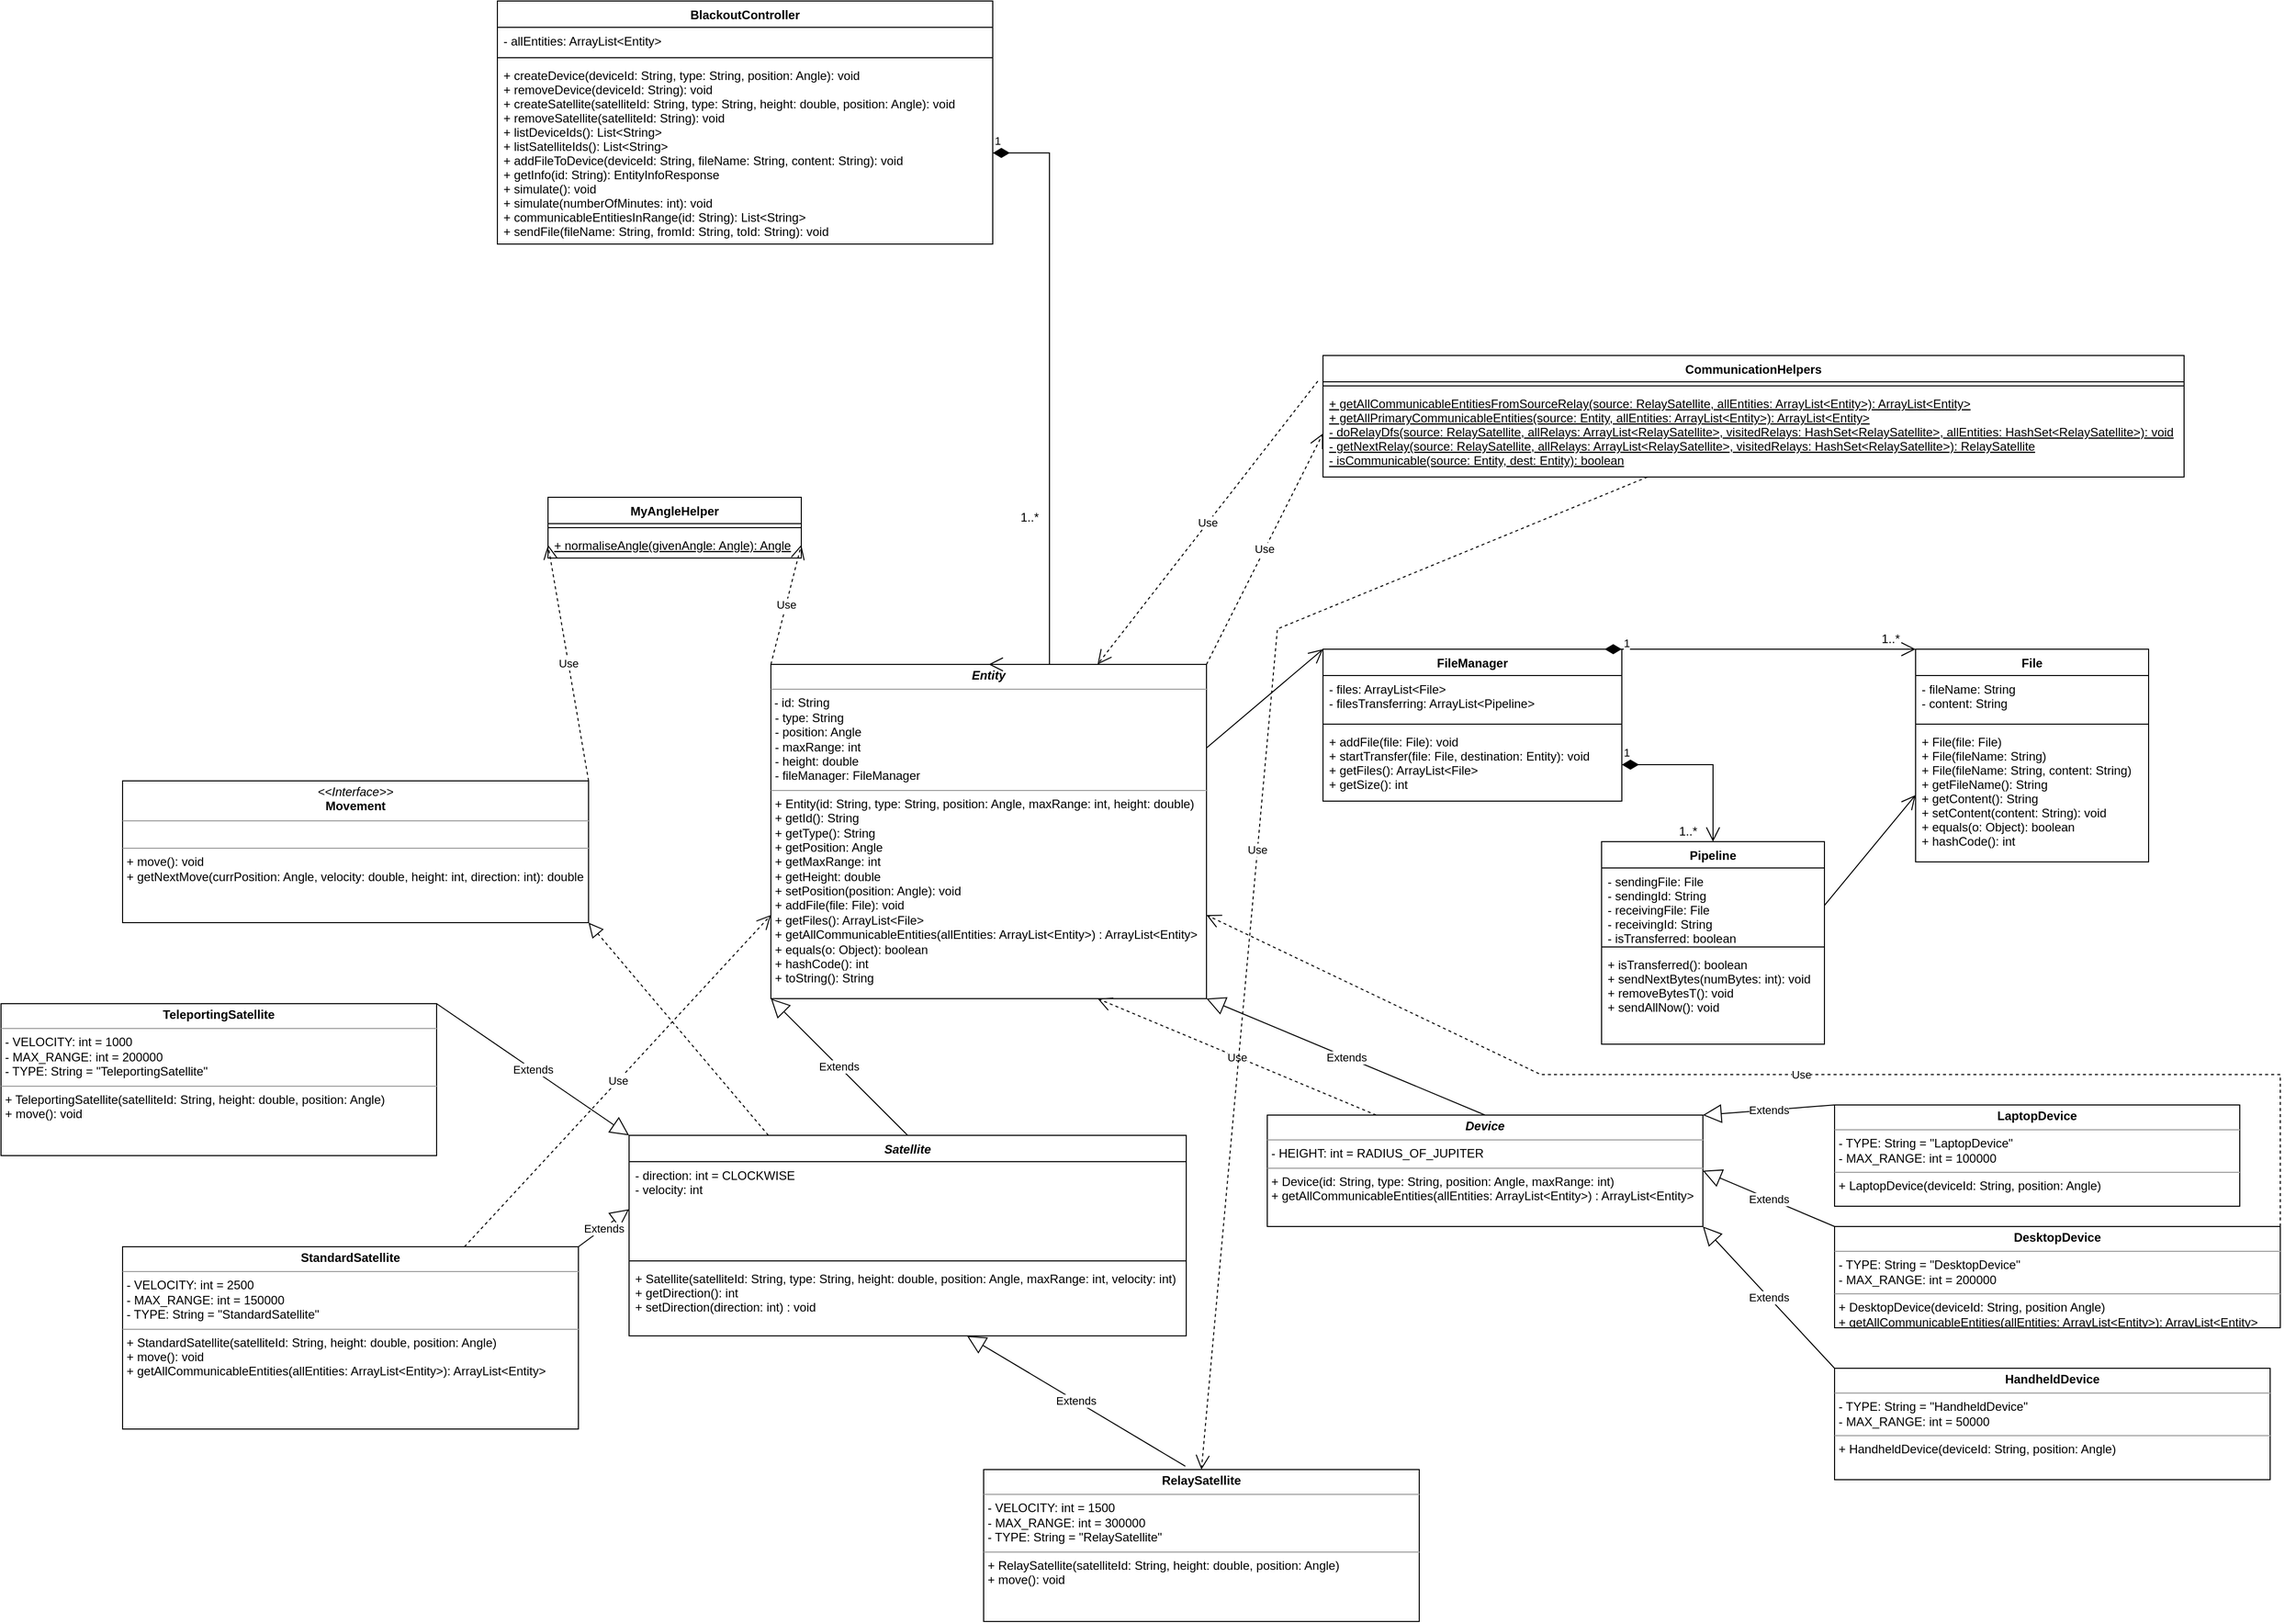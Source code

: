 <mxfile version="20.0.1" type="github">
  <diagram id="JS3hQXzzDqp8MdbZ3Wn3" name="Page-1">
    <mxGraphModel dx="2804" dy="2151" grid="1" gridSize="10" guides="1" tooltips="1" connect="1" arrows="1" fold="1" page="1" pageScale="1" pageWidth="827" pageHeight="1169" math="0" shadow="0">
      <root>
        <mxCell id="0" />
        <mxCell id="1" parent="0" />
        <mxCell id="oXQAJRGUwz_4EwkfqPwA-1" value="Satellite" style="swimlane;fontStyle=3;align=center;verticalAlign=top;childLayout=stackLayout;horizontal=1;startSize=26;horizontalStack=0;resizeParent=1;resizeParentMax=0;resizeLast=0;collapsible=1;marginBottom=0;" parent="1" vertex="1">
          <mxGeometry x="-120" y="370" width="550" height="198" as="geometry" />
        </mxCell>
        <mxCell id="oXQAJRGUwz_4EwkfqPwA-2" value="- direction: int = CLOCKWISE&#xa;- velocity: int&#xa;" style="text;strokeColor=none;fillColor=none;align=left;verticalAlign=top;spacingLeft=4;spacingRight=4;overflow=hidden;rotatable=0;points=[[0,0.5],[1,0.5]];portConstraint=eastwest;" parent="oXQAJRGUwz_4EwkfqPwA-1" vertex="1">
          <mxGeometry y="26" width="550" height="94" as="geometry" />
        </mxCell>
        <mxCell id="oXQAJRGUwz_4EwkfqPwA-3" value="" style="line;strokeWidth=1;fillColor=none;align=left;verticalAlign=middle;spacingTop=-1;spacingLeft=3;spacingRight=3;rotatable=0;labelPosition=right;points=[];portConstraint=eastwest;" parent="oXQAJRGUwz_4EwkfqPwA-1" vertex="1">
          <mxGeometry y="120" width="550" height="8" as="geometry" />
        </mxCell>
        <mxCell id="oXQAJRGUwz_4EwkfqPwA-4" value="+ Satellite(satelliteId: String, type: String, height: double, position: Angle, maxRange: int, velocity: int)&#xa;+ getDirection(): int&#xa;+ setDirection(direction: int) : void" style="text;strokeColor=none;fillColor=none;align=left;verticalAlign=top;spacingLeft=4;spacingRight=4;overflow=hidden;rotatable=0;points=[[0,0.5],[1,0.5]];portConstraint=eastwest;" parent="oXQAJRGUwz_4EwkfqPwA-1" vertex="1">
          <mxGeometry y="128" width="550" height="70" as="geometry" />
        </mxCell>
        <mxCell id="oXQAJRGUwz_4EwkfqPwA-5" value="&lt;p style=&quot;margin:0px;margin-top:4px;text-align:center;&quot;&gt;&lt;b&gt;&lt;i&gt;Device&lt;/i&gt;&lt;/b&gt;&lt;/p&gt;&lt;hr size=&quot;1&quot;&gt;&lt;p style=&quot;margin:0px;margin-left:4px;&quot;&gt;- HEIGHT: int = RADIUS_OF_JUPITER&lt;/p&gt;&lt;hr size=&quot;1&quot;&gt;&lt;p style=&quot;margin:0px;margin-left:4px;&quot;&gt;+ Device(id: String, type: String, position: Angle, maxRange: int)&lt;/p&gt;&lt;p style=&quot;margin:0px;margin-left:4px;&quot;&gt;+&amp;nbsp;getAllCommunicableEntities(allEntities: ArrayList&amp;lt;Entity&amp;gt;) : ArrayList&amp;lt;Entity&amp;gt;&lt;br&gt;&lt;/p&gt;&lt;p style=&quot;margin:0px;margin-left:4px;&quot;&gt;&lt;br&gt;&lt;/p&gt;" style="verticalAlign=top;align=left;overflow=fill;fontSize=12;fontFamily=Helvetica;html=1;" parent="1" vertex="1">
          <mxGeometry x="510" y="350" width="430" height="110" as="geometry" />
        </mxCell>
        <mxCell id="oXQAJRGUwz_4EwkfqPwA-6" value="&lt;p style=&quot;margin:0px;margin-top:4px;text-align:center;&quot;&gt;&lt;b&gt;TeleportingSatellite&lt;/b&gt;&lt;/p&gt;&lt;hr size=&quot;1&quot;&gt;&lt;p style=&quot;margin:0px;margin-left:4px;&quot;&gt;- VELOCITY: int = 1000&lt;/p&gt;&lt;p style=&quot;margin:0px;margin-left:4px;&quot;&gt;- MAX_RANGE: int = 200000&lt;/p&gt;&lt;p style=&quot;margin:0px;margin-left:4px;&quot;&gt;- TYPE: String = &quot;TeleportingSatellite&quot;&lt;/p&gt;&lt;hr size=&quot;1&quot;&gt;&lt;p style=&quot;margin:0px;margin-left:4px;&quot;&gt;+ TeleportingSatellite(satelliteId: String, height: double, position: Angle)&lt;/p&gt;&lt;p style=&quot;margin:0px;margin-left:4px;&quot;&gt;+ move(): void&lt;/p&gt;" style="verticalAlign=top;align=left;overflow=fill;fontSize=12;fontFamily=Helvetica;html=1;" parent="1" vertex="1">
          <mxGeometry x="-740" y="240" width="430" height="150" as="geometry" />
        </mxCell>
        <mxCell id="oXQAJRGUwz_4EwkfqPwA-7" value="&lt;p style=&quot;margin:0px;margin-top:4px;text-align:center;&quot;&gt;&lt;b&gt;StandardSatellite&lt;/b&gt;&lt;/p&gt;&lt;hr size=&quot;1&quot;&gt;&lt;p style=&quot;margin:0px;margin-left:4px;&quot;&gt;- VELOCITY: int = 2500&lt;/p&gt;&lt;p style=&quot;margin:0px;margin-left:4px;&quot;&gt;- MAX_RANGE: int = 150000&lt;/p&gt;&lt;p style=&quot;margin:0px;margin-left:4px;&quot;&gt;- TYPE: String = &quot;StandardSatellite&quot;&lt;/p&gt;&lt;hr size=&quot;1&quot;&gt;&lt;p style=&quot;margin:0px;margin-left:4px;&quot;&gt;+ StandardSatellite(satelliteId: String, height: double, position: Angle)&lt;/p&gt;&lt;p style=&quot;margin:0px;margin-left:4px;&quot;&gt;+ move(): void&lt;/p&gt;&lt;p style=&quot;margin:0px;margin-left:4px;&quot;&gt;+ getAllCommunicableEntities(allEntities: ArrayList&amp;lt;Entity&amp;gt;): ArrayList&amp;lt;Entity&amp;gt;&lt;br&gt;&lt;/p&gt;" style="verticalAlign=top;align=left;overflow=fill;fontSize=12;fontFamily=Helvetica;html=1;" parent="1" vertex="1">
          <mxGeometry x="-620" y="480" width="450" height="180" as="geometry" />
        </mxCell>
        <mxCell id="oXQAJRGUwz_4EwkfqPwA-8" value="&lt;p style=&quot;margin:0px;margin-top:4px;text-align:center;&quot;&gt;&lt;b&gt;RelaySatellite&lt;/b&gt;&lt;/p&gt;&lt;hr size=&quot;1&quot;&gt;&lt;p style=&quot;margin:0px;margin-left:4px;&quot;&gt;- VELOCITY: int = 1500&lt;/p&gt;&lt;p style=&quot;margin:0px;margin-left:4px;&quot;&gt;- MAX_RANGE: int = 300000&lt;/p&gt;&lt;p style=&quot;margin:0px;margin-left:4px;&quot;&gt;- TYPE: String = &quot;RelaySatellite&quot;&lt;/p&gt;&lt;hr size=&quot;1&quot;&gt;&lt;p style=&quot;margin:0px;margin-left:4px;&quot;&gt;+ RelaySatellite(satelliteId: String, height: double, position: Angle)&lt;/p&gt;&lt;p style=&quot;margin:0px;margin-left:4px;&quot;&gt;+ move(): void&lt;/p&gt;" style="verticalAlign=top;align=left;overflow=fill;fontSize=12;fontFamily=Helvetica;html=1;" parent="1" vertex="1">
          <mxGeometry x="230" y="700" width="430" height="150" as="geometry" />
        </mxCell>
        <mxCell id="oXQAJRGUwz_4EwkfqPwA-9" value="Extends" style="endArrow=block;endSize=16;endFill=0;html=1;rounded=0;exitX=1;exitY=0;exitDx=0;exitDy=0;entryX=0;entryY=0;entryDx=0;entryDy=0;" parent="1" source="oXQAJRGUwz_4EwkfqPwA-6" target="oXQAJRGUwz_4EwkfqPwA-1" edge="1">
          <mxGeometry width="160" relative="1" as="geometry">
            <mxPoint x="110" y="160" as="sourcePoint" />
            <mxPoint x="220" y="167.5" as="targetPoint" />
          </mxGeometry>
        </mxCell>
        <mxCell id="oXQAJRGUwz_4EwkfqPwA-10" value="Extends" style="endArrow=block;endSize=16;endFill=0;html=1;rounded=0;exitX=1;exitY=0;exitDx=0;exitDy=0;entryX=0;entryY=0.5;entryDx=0;entryDy=0;" parent="1" source="oXQAJRGUwz_4EwkfqPwA-7" target="oXQAJRGUwz_4EwkfqPwA-2" edge="1">
          <mxGeometry width="160" relative="1" as="geometry">
            <mxPoint x="-30" y="440" as="sourcePoint" />
            <mxPoint x="130" y="440" as="targetPoint" />
          </mxGeometry>
        </mxCell>
        <mxCell id="oXQAJRGUwz_4EwkfqPwA-11" value="Extends" style="endArrow=block;endSize=16;endFill=0;html=1;rounded=0;exitX=0.463;exitY=-0.022;exitDx=0;exitDy=0;exitPerimeter=0;" parent="1" source="oXQAJRGUwz_4EwkfqPwA-8" target="oXQAJRGUwz_4EwkfqPwA-4" edge="1">
          <mxGeometry width="160" relative="1" as="geometry">
            <mxPoint x="330" y="390" as="sourcePoint" />
            <mxPoint x="490" y="390" as="targetPoint" />
          </mxGeometry>
        </mxCell>
        <mxCell id="oXQAJRGUwz_4EwkfqPwA-12" value="&lt;p style=&quot;margin:0px;margin-top:4px;text-align:center;&quot;&gt;&lt;b&gt;HandheldDevice&lt;/b&gt;&lt;/p&gt;&lt;hr size=&quot;1&quot;&gt;&lt;p style=&quot;margin:0px;margin-left:4px;&quot;&gt;- TYPE: String = &quot;HandheldDevice&quot;&lt;/p&gt;&lt;p style=&quot;margin:0px;margin-left:4px;&quot;&gt;- MAX_RANGE: int = 50000&lt;/p&gt;&lt;hr size=&quot;1&quot;&gt;&lt;p style=&quot;margin:0px;margin-left:4px;&quot;&gt;+ HandheldDevice(deviceId: String, position: Angle)&lt;/p&gt;" style="verticalAlign=top;align=left;overflow=fill;fontSize=12;fontFamily=Helvetica;html=1;" parent="1" vertex="1">
          <mxGeometry x="1070" y="600" width="430" height="110" as="geometry" />
        </mxCell>
        <mxCell id="oXQAJRGUwz_4EwkfqPwA-13" value="Extends" style="endArrow=block;endSize=16;endFill=0;html=1;rounded=0;exitX=0;exitY=0;exitDx=0;exitDy=0;entryX=1;entryY=1;entryDx=0;entryDy=0;" parent="1" source="oXQAJRGUwz_4EwkfqPwA-12" target="oXQAJRGUwz_4EwkfqPwA-5" edge="1">
          <mxGeometry width="160" relative="1" as="geometry">
            <mxPoint x="370.0" y="469.03" as="sourcePoint" />
            <mxPoint x="470" y="400" as="targetPoint" />
          </mxGeometry>
        </mxCell>
        <mxCell id="oXQAJRGUwz_4EwkfqPwA-14" value="&lt;p style=&quot;margin:0px;margin-top:4px;text-align:center;&quot;&gt;&lt;b&gt;DesktopDevice&lt;/b&gt;&lt;/p&gt;&lt;hr size=&quot;1&quot;&gt;&lt;p style=&quot;margin:0px;margin-left:4px;&quot;&gt;- TYPE: String = &quot;DesktopDevice&quot;&lt;/p&gt;&lt;p style=&quot;margin:0px;margin-left:4px;&quot;&gt;- MAX_RANGE: int = 200000&lt;/p&gt;&lt;hr size=&quot;1&quot;&gt;&lt;p style=&quot;margin:0px;margin-left:4px;&quot;&gt;+ DesktopDevice(deviceId: String, position Angle)&lt;/p&gt;&lt;p style=&quot;margin:0px;margin-left:4px;&quot;&gt;+ getAllCommunicableEntities(allEntities: ArrayList&amp;lt;Entity&amp;gt;): ArrayList&amp;lt;Entity&amp;gt;&lt;br&gt;&lt;/p&gt;" style="verticalAlign=top;align=left;overflow=fill;fontSize=12;fontFamily=Helvetica;html=1;" parent="1" vertex="1">
          <mxGeometry x="1070" y="460" width="440" height="100" as="geometry" />
        </mxCell>
        <mxCell id="oXQAJRGUwz_4EwkfqPwA-15" value="Extends" style="endArrow=block;endSize=16;endFill=0;html=1;rounded=0;exitX=0;exitY=0;exitDx=0;exitDy=0;entryX=1;entryY=0.5;entryDx=0;entryDy=0;" parent="1" source="oXQAJRGUwz_4EwkfqPwA-14" target="oXQAJRGUwz_4EwkfqPwA-5" edge="1">
          <mxGeometry width="160" relative="1" as="geometry">
            <mxPoint x="640" y="450" as="sourcePoint" />
            <mxPoint x="610" y="380" as="targetPoint" />
          </mxGeometry>
        </mxCell>
        <mxCell id="oXQAJRGUwz_4EwkfqPwA-16" value="&lt;p style=&quot;margin:0px;margin-top:4px;text-align:center;&quot;&gt;&lt;b&gt;LaptopDevice&lt;/b&gt;&lt;/p&gt;&lt;hr size=&quot;1&quot;&gt;&lt;p style=&quot;margin:0px;margin-left:4px;&quot;&gt;- TYPE: String = &quot;LaptopDevice&quot;&lt;/p&gt;&lt;p style=&quot;margin:0px;margin-left:4px;&quot;&gt;- MAX_RANGE: int = 100000&lt;/p&gt;&lt;hr size=&quot;1&quot;&gt;&lt;p style=&quot;margin:0px;margin-left:4px;&quot;&gt;+ LaptopDevice(deviceId: String, position: Angle)&lt;/p&gt;&lt;p style=&quot;margin:0px;margin-left:4px;&quot;&gt;&lt;br&gt;&lt;/p&gt;" style="verticalAlign=top;align=left;overflow=fill;fontSize=12;fontFamily=Helvetica;html=1;" parent="1" vertex="1">
          <mxGeometry x="1070" y="340" width="400" height="100" as="geometry" />
        </mxCell>
        <mxCell id="oXQAJRGUwz_4EwkfqPwA-17" value="Extends" style="endArrow=block;endSize=16;endFill=0;html=1;rounded=0;exitX=0;exitY=0;exitDx=0;exitDy=0;entryX=1;entryY=0;entryDx=0;entryDy=0;" parent="1" source="oXQAJRGUwz_4EwkfqPwA-16" target="oXQAJRGUwz_4EwkfqPwA-5" edge="1">
          <mxGeometry width="160" relative="1" as="geometry">
            <mxPoint x="630" y="165" as="sourcePoint" />
            <mxPoint x="510" y="140" as="targetPoint" />
          </mxGeometry>
        </mxCell>
        <mxCell id="oXQAJRGUwz_4EwkfqPwA-18" value="Extends" style="endArrow=block;endSize=16;endFill=0;html=1;rounded=0;exitX=0.5;exitY=0;exitDx=0;exitDy=0;entryX=1;entryY=1;entryDx=0;entryDy=0;" parent="1" source="oXQAJRGUwz_4EwkfqPwA-5" target="oXQAJRGUwz_4EwkfqPwA-20" edge="1">
          <mxGeometry width="160" relative="1" as="geometry">
            <mxPoint x="550" y="90" as="sourcePoint" />
            <mxPoint x="430" y="130" as="targetPoint" />
          </mxGeometry>
        </mxCell>
        <mxCell id="oXQAJRGUwz_4EwkfqPwA-19" value="Extends" style="endArrow=block;endSize=16;endFill=0;html=1;rounded=0;exitX=0.5;exitY=0;exitDx=0;exitDy=0;entryX=0;entryY=1;entryDx=0;entryDy=0;" parent="1" source="oXQAJRGUwz_4EwkfqPwA-1" target="oXQAJRGUwz_4EwkfqPwA-20" edge="1">
          <mxGeometry width="160" relative="1" as="geometry">
            <mxPoint x="170" y="70" as="sourcePoint" />
            <mxPoint x="200" y="130" as="targetPoint" />
          </mxGeometry>
        </mxCell>
        <mxCell id="oXQAJRGUwz_4EwkfqPwA-20" value="&lt;p style=&quot;margin:0px;margin-top:4px;text-align:center;&quot;&gt;&lt;b&gt;&lt;i&gt;Entity&lt;/i&gt;&lt;/b&gt;&lt;/p&gt;&lt;hr size=&quot;1&quot;&gt;&lt;p style=&quot;margin:0px;margin-left:4px;&quot;&gt;&lt;/p&gt;&lt;p style=&quot;margin: 4px 0px 0px;&quot;&gt;&lt;span style=&quot;background-color: initial;&quot;&gt;&amp;nbsp;- id: String&lt;/span&gt;&lt;br&gt;&lt;/p&gt;&lt;p style=&quot;margin: 0px 0px 0px 4px;&quot;&gt;- type: String&lt;/p&gt;&lt;p style=&quot;margin: 0px 0px 0px 4px;&quot;&gt;- position: Angle&lt;/p&gt;&lt;p style=&quot;margin: 0px 0px 0px 4px;&quot;&gt;- maxRange: int&lt;/p&gt;&lt;p style=&quot;margin: 0px 0px 0px 4px;&quot;&gt;- height: double&lt;/p&gt;&lt;p style=&quot;margin: 0px 0px 0px 4px;&quot;&gt;- fileManager: FileManager&lt;/p&gt;&lt;hr size=&quot;1&quot;&gt;&lt;p style=&quot;margin: 0px 0px 0px 4px;&quot;&gt;+ Entity(id: String, type: String, position: Angle, maxRange: int, height: double)&lt;/p&gt;&lt;p style=&quot;margin: 0px 0px 0px 4px;&quot;&gt;+&lt;span style=&quot;background-color: initial;&quot;&gt;&amp;nbsp;getId(): String&lt;/span&gt;&lt;/p&gt;&lt;p style=&quot;margin: 0px 0px 0px 4px;&quot;&gt;+ getType(): String&lt;/p&gt;&lt;p style=&quot;margin: 0px 0px 0px 4px;&quot;&gt;+ getPosition: Angle&lt;/p&gt;&lt;p style=&quot;margin: 0px 0px 0px 4px;&quot;&gt;+ getMaxRange: int&lt;/p&gt;&lt;p style=&quot;margin: 0px 0px 0px 4px;&quot;&gt;+ getHeight: double&lt;/p&gt;&lt;p style=&quot;margin: 0px 0px 0px 4px;&quot;&gt;+ setPosition(position: Angle): void&lt;/p&gt;&lt;p style=&quot;margin: 0px 0px 0px 4px;&quot;&gt;+ addFile(file: File): void&lt;/p&gt;&lt;p style=&quot;margin: 0px 0px 0px 4px;&quot;&gt;+ getFiles(): ArrayList&amp;lt;File&amp;gt;&lt;/p&gt;&lt;p style=&quot;margin: 0px 0px 0px 4px;&quot;&gt;+ getAllCommunicableEntities(allEntities: ArrayList&amp;lt;Entity&amp;gt;) : ArrayList&amp;lt;Entity&amp;gt;&lt;/p&gt;&lt;p style=&quot;margin: 0px 0px 0px 4px;&quot;&gt;+ equals(o: Object): boolean&lt;/p&gt;&lt;p style=&quot;margin: 0px 0px 0px 4px;&quot;&gt;+ hashCode(): int&lt;/p&gt;&lt;p style=&quot;margin: 0px 0px 0px 4px;&quot;&gt;+ toString(): String&lt;br&gt;&lt;/p&gt;" style="verticalAlign=top;align=left;overflow=fill;fontSize=12;fontFamily=Helvetica;html=1;" parent="1" vertex="1">
          <mxGeometry x="20" y="-95" width="430" height="330" as="geometry" />
        </mxCell>
        <mxCell id="-S67xje0BvBv4X5eibev-5" value="&lt;p style=&quot;margin:0px;margin-top:4px;text-align:center;&quot;&gt;&lt;i&gt;&amp;lt;&amp;lt;Interface&amp;gt;&amp;gt;&lt;/i&gt;&lt;br&gt;&lt;b&gt;Movement&lt;/b&gt;&lt;/p&gt;&lt;hr size=&quot;1&quot;&gt;&lt;p style=&quot;margin:0px;margin-left:4px;&quot;&gt;&lt;br&gt;&lt;/p&gt;&lt;hr size=&quot;1&quot;&gt;&lt;p style=&quot;margin:0px;margin-left:4px;&quot;&gt;+ move(): void&lt;/p&gt;&lt;p style=&quot;margin:0px;margin-left:4px;&quot;&gt;+ getNextMove(currPosition: Angle, velocity: double, height: int, direction: int): double&lt;/p&gt;" style="verticalAlign=top;align=left;overflow=fill;fontSize=12;fontFamily=Helvetica;html=1;" parent="1" vertex="1">
          <mxGeometry x="-620" y="20" width="460" height="140" as="geometry" />
        </mxCell>
        <mxCell id="-S67xje0BvBv4X5eibev-6" value="" style="endArrow=block;dashed=1;endFill=0;endSize=12;html=1;rounded=0;exitX=0.25;exitY=0;exitDx=0;exitDy=0;entryX=1;entryY=1;entryDx=0;entryDy=0;" parent="1" source="oXQAJRGUwz_4EwkfqPwA-1" target="-S67xje0BvBv4X5eibev-5" edge="1">
          <mxGeometry width="160" relative="1" as="geometry">
            <mxPoint x="-20" y="39.41" as="sourcePoint" />
            <mxPoint x="140" y="39.41" as="targetPoint" />
          </mxGeometry>
        </mxCell>
        <mxCell id="JWxl60ZRawzX6B9whk_o-1" value="File" style="swimlane;fontStyle=1;align=center;verticalAlign=top;childLayout=stackLayout;horizontal=1;startSize=26;horizontalStack=0;resizeParent=1;resizeParentMax=0;resizeLast=0;collapsible=1;marginBottom=0;" parent="1" vertex="1">
          <mxGeometry x="1150" y="-110" width="230" height="210" as="geometry" />
        </mxCell>
        <mxCell id="JWxl60ZRawzX6B9whk_o-2" value="- fileName: String&#xa;- content: String" style="text;strokeColor=none;fillColor=none;align=left;verticalAlign=top;spacingLeft=4;spacingRight=4;overflow=hidden;rotatable=0;points=[[0,0.5],[1,0.5]];portConstraint=eastwest;" parent="JWxl60ZRawzX6B9whk_o-1" vertex="1">
          <mxGeometry y="26" width="230" height="44" as="geometry" />
        </mxCell>
        <mxCell id="JWxl60ZRawzX6B9whk_o-3" value="" style="line;strokeWidth=1;fillColor=none;align=left;verticalAlign=middle;spacingTop=-1;spacingLeft=3;spacingRight=3;rotatable=0;labelPosition=right;points=[];portConstraint=eastwest;" parent="JWxl60ZRawzX6B9whk_o-1" vertex="1">
          <mxGeometry y="70" width="230" height="8" as="geometry" />
        </mxCell>
        <mxCell id="JWxl60ZRawzX6B9whk_o-4" value="+ File(file: File)&#xa;+ File(fileName: String)&#xa;+ File(fileName: String, content: String)&#xa;+ getFileName(): String&#xa;+ getContent(): String&#xa;+ setContent(content: String): void&#xa;+ equals(o: Object): boolean&#xa;+ hashCode(): int&#xa;" style="text;strokeColor=none;fillColor=none;align=left;verticalAlign=top;spacingLeft=4;spacingRight=4;overflow=hidden;rotatable=0;points=[[0,0.5],[1,0.5]];portConstraint=eastwest;" parent="JWxl60ZRawzX6B9whk_o-1" vertex="1">
          <mxGeometry y="78" width="230" height="132" as="geometry" />
        </mxCell>
        <mxCell id="JWxl60ZRawzX6B9whk_o-5" value="FileManager" style="swimlane;fontStyle=1;align=center;verticalAlign=top;childLayout=stackLayout;horizontal=1;startSize=26;horizontalStack=0;resizeParent=1;resizeParentMax=0;resizeLast=0;collapsible=1;marginBottom=0;" parent="1" vertex="1">
          <mxGeometry x="565" y="-110" width="295" height="150" as="geometry" />
        </mxCell>
        <mxCell id="JWxl60ZRawzX6B9whk_o-6" value="- files: ArrayList&lt;File&gt;&#xa;- filesTransferring: ArrayList&lt;Pipeline&gt;" style="text;strokeColor=none;fillColor=none;align=left;verticalAlign=top;spacingLeft=4;spacingRight=4;overflow=hidden;rotatable=0;points=[[0,0.5],[1,0.5]];portConstraint=eastwest;" parent="JWxl60ZRawzX6B9whk_o-5" vertex="1">
          <mxGeometry y="26" width="295" height="44" as="geometry" />
        </mxCell>
        <mxCell id="JWxl60ZRawzX6B9whk_o-7" value="" style="line;strokeWidth=1;fillColor=none;align=left;verticalAlign=middle;spacingTop=-1;spacingLeft=3;spacingRight=3;rotatable=0;labelPosition=right;points=[];portConstraint=eastwest;" parent="JWxl60ZRawzX6B9whk_o-5" vertex="1">
          <mxGeometry y="70" width="295" height="8" as="geometry" />
        </mxCell>
        <mxCell id="JWxl60ZRawzX6B9whk_o-8" value="+ addFile(file: File): void&#xa;+ startTransfer(file: File, destination: Entity): void&#xa;+ getFiles(): ArrayList&lt;File&gt;&#xa;+ getSize(): int" style="text;strokeColor=none;fillColor=none;align=left;verticalAlign=top;spacingLeft=4;spacingRight=4;overflow=hidden;rotatable=0;points=[[0,0.5],[1,0.5]];portConstraint=eastwest;" parent="JWxl60ZRawzX6B9whk_o-5" vertex="1">
          <mxGeometry y="78" width="295" height="72" as="geometry" />
        </mxCell>
        <mxCell id="JWxl60ZRawzX6B9whk_o-13" value="1" style="endArrow=open;html=1;endSize=12;startArrow=diamondThin;startSize=14;startFill=1;edgeStyle=orthogonalEdgeStyle;align=left;verticalAlign=bottom;rounded=0;entryX=0;entryY=0;entryDx=0;entryDy=0;exitX=1;exitY=0;exitDx=0;exitDy=0;" parent="1" source="JWxl60ZRawzX6B9whk_o-5" target="JWxl60ZRawzX6B9whk_o-1" edge="1">
          <mxGeometry x="-1" y="3" relative="1" as="geometry">
            <mxPoint x="770" y="-100" as="sourcePoint" />
            <mxPoint x="930" y="-100" as="targetPoint" />
            <Array as="points">
              <mxPoint x="830" y="-110" />
              <mxPoint x="830" y="-110" />
            </Array>
          </mxGeometry>
        </mxCell>
        <mxCell id="JWxl60ZRawzX6B9whk_o-18" value="Pipeline" style="swimlane;fontStyle=1;align=center;verticalAlign=top;childLayout=stackLayout;horizontal=1;startSize=26;horizontalStack=0;resizeParent=1;resizeParentMax=0;resizeLast=0;collapsible=1;marginBottom=0;" parent="1" vertex="1">
          <mxGeometry x="840" y="80" width="220" height="200" as="geometry" />
        </mxCell>
        <mxCell id="JWxl60ZRawzX6B9whk_o-19" value="- sendingFile: File&#xa;- sendingId: String&#xa;- receivingFile: File&#xa;- receivingId: String&#xa;- isTransferred: boolean" style="text;strokeColor=none;fillColor=none;align=left;verticalAlign=top;spacingLeft=4;spacingRight=4;overflow=hidden;rotatable=0;points=[[0,0.5],[1,0.5]];portConstraint=eastwest;" parent="JWxl60ZRawzX6B9whk_o-18" vertex="1">
          <mxGeometry y="26" width="220" height="74" as="geometry" />
        </mxCell>
        <mxCell id="JWxl60ZRawzX6B9whk_o-20" value="" style="line;strokeWidth=1;fillColor=none;align=left;verticalAlign=middle;spacingTop=-1;spacingLeft=3;spacingRight=3;rotatable=0;labelPosition=right;points=[];portConstraint=eastwest;" parent="JWxl60ZRawzX6B9whk_o-18" vertex="1">
          <mxGeometry y="100" width="220" height="8" as="geometry" />
        </mxCell>
        <mxCell id="JWxl60ZRawzX6B9whk_o-21" value="+ isTransferred(): boolean&#xa;+ sendNextBytes(numBytes: int): void&#xa;+ removeBytesT(): void&#xa;+ sendAllNow(): void" style="text;strokeColor=none;fillColor=none;align=left;verticalAlign=top;spacingLeft=4;spacingRight=4;overflow=hidden;rotatable=0;points=[[0,0.5],[1,0.5]];portConstraint=eastwest;" parent="JWxl60ZRawzX6B9whk_o-18" vertex="1">
          <mxGeometry y="108" width="220" height="92" as="geometry" />
        </mxCell>
        <mxCell id="JWxl60ZRawzX6B9whk_o-25" value="1" style="endArrow=open;html=1;endSize=12;startArrow=diamondThin;startSize=14;startFill=1;edgeStyle=orthogonalEdgeStyle;align=left;verticalAlign=bottom;rounded=0;entryX=0.5;entryY=0;entryDx=0;entryDy=0;exitX=1;exitY=0.5;exitDx=0;exitDy=0;" parent="1" source="JWxl60ZRawzX6B9whk_o-8" target="JWxl60ZRawzX6B9whk_o-18" edge="1">
          <mxGeometry x="-1" y="3" relative="1" as="geometry">
            <mxPoint x="860" y="20" as="sourcePoint" />
            <mxPoint x="1010" y="20" as="targetPoint" />
            <Array as="points">
              <mxPoint x="950" y="4" />
            </Array>
          </mxGeometry>
        </mxCell>
        <mxCell id="JWxl60ZRawzX6B9whk_o-26" value="1..*" style="text;html=1;align=center;verticalAlign=middle;resizable=0;points=[];autosize=1;strokeColor=none;fillColor=none;" parent="1" vertex="1">
          <mxGeometry x="910" y="60" width="30" height="20" as="geometry" />
        </mxCell>
        <mxCell id="JWxl60ZRawzX6B9whk_o-27" value="1..*" style="text;html=1;align=center;verticalAlign=middle;resizable=0;points=[];autosize=1;strokeColor=none;fillColor=none;" parent="1" vertex="1">
          <mxGeometry x="1110" y="-130" width="30" height="20" as="geometry" />
        </mxCell>
        <mxCell id="ZfkWlrgMxRxTjQ3l1lfV-9" value="MyAngleHelper" style="swimlane;fontStyle=1;align=center;verticalAlign=top;childLayout=stackLayout;horizontal=1;startSize=26;horizontalStack=0;resizeParent=1;resizeParentMax=0;resizeLast=0;collapsible=1;marginBottom=0;" parent="1" vertex="1">
          <mxGeometry x="-200" y="-260" width="250" height="60" as="geometry" />
        </mxCell>
        <mxCell id="ZfkWlrgMxRxTjQ3l1lfV-11" value="" style="line;strokeWidth=1;fillColor=none;align=left;verticalAlign=middle;spacingTop=-1;spacingLeft=3;spacingRight=3;rotatable=0;labelPosition=right;points=[];portConstraint=eastwest;" parent="ZfkWlrgMxRxTjQ3l1lfV-9" vertex="1">
          <mxGeometry y="26" width="250" height="8" as="geometry" />
        </mxCell>
        <mxCell id="ZfkWlrgMxRxTjQ3l1lfV-12" value="+ normaliseAngle(givenAngle: Angle): Angle" style="text;strokeColor=none;fillColor=none;align=left;verticalAlign=top;spacingLeft=4;spacingRight=4;overflow=hidden;rotatable=0;points=[[0,0.5],[1,0.5]];portConstraint=eastwest;fontStyle=4" parent="ZfkWlrgMxRxTjQ3l1lfV-9" vertex="1">
          <mxGeometry y="34" width="250" height="26" as="geometry" />
        </mxCell>
        <mxCell id="ZfkWlrgMxRxTjQ3l1lfV-14" value="Use" style="endArrow=open;endSize=12;dashed=1;html=1;rounded=0;exitX=0;exitY=0;exitDx=0;exitDy=0;entryX=1;entryY=0.5;entryDx=0;entryDy=0;" parent="1" source="oXQAJRGUwz_4EwkfqPwA-20" target="ZfkWlrgMxRxTjQ3l1lfV-12" edge="1">
          <mxGeometry width="160" relative="1" as="geometry">
            <mxPoint x="180" y="-503.0" as="sourcePoint" />
            <mxPoint x="90" y="-300" as="targetPoint" />
          </mxGeometry>
        </mxCell>
        <mxCell id="ZfkWlrgMxRxTjQ3l1lfV-15" value="Use" style="endArrow=open;endSize=12;dashed=1;html=1;rounded=0;exitX=1;exitY=0;exitDx=0;exitDy=0;entryX=0;entryY=0.5;entryDx=0;entryDy=0;" parent="1" source="-S67xje0BvBv4X5eibev-5" target="ZfkWlrgMxRxTjQ3l1lfV-12" edge="1">
          <mxGeometry width="160" relative="1" as="geometry">
            <mxPoint x="-220" y="-293" as="sourcePoint" />
            <mxPoint x="-100" y="-270" as="targetPoint" />
          </mxGeometry>
        </mxCell>
        <mxCell id="ZfkWlrgMxRxTjQ3l1lfV-16" value="Use" style="endArrow=open;endSize=12;dashed=1;html=1;rounded=0;exitX=0.25;exitY=0;exitDx=0;exitDy=0;entryX=0.75;entryY=1;entryDx=0;entryDy=0;" parent="1" source="oXQAJRGUwz_4EwkfqPwA-5" target="oXQAJRGUwz_4EwkfqPwA-20" edge="1">
          <mxGeometry width="160" relative="1" as="geometry">
            <mxPoint x="510" y="253" as="sourcePoint" />
            <mxPoint x="360" y="-50" as="targetPoint" />
          </mxGeometry>
        </mxCell>
        <mxCell id="ZfkWlrgMxRxTjQ3l1lfV-17" value="Use" style="endArrow=open;endSize=12;dashed=1;html=1;rounded=0;exitX=1;exitY=0;exitDx=0;exitDy=0;entryX=1;entryY=0.75;entryDx=0;entryDy=0;" parent="1" source="oXQAJRGUwz_4EwkfqPwA-14" target="oXQAJRGUwz_4EwkfqPwA-20" edge="1">
          <mxGeometry width="160" relative="1" as="geometry">
            <mxPoint x="805" y="320" as="sourcePoint" />
            <mxPoint x="590" y="80" as="targetPoint" />
            <Array as="points">
              <mxPoint x="1510" y="310" />
              <mxPoint x="780" y="310" />
            </Array>
          </mxGeometry>
        </mxCell>
        <mxCell id="ZfkWlrgMxRxTjQ3l1lfV-18" value="Use" style="endArrow=open;endSize=12;dashed=1;html=1;rounded=0;exitX=0.75;exitY=0;exitDx=0;exitDy=0;entryX=0;entryY=0.75;entryDx=0;entryDy=0;" parent="1" source="oXQAJRGUwz_4EwkfqPwA-7" target="oXQAJRGUwz_4EwkfqPwA-20" edge="1">
          <mxGeometry width="160" relative="1" as="geometry">
            <mxPoint x="-15" y="380" as="sourcePoint" />
            <mxPoint x="-230" y="140" as="targetPoint" />
            <Array as="points">
              <mxPoint x="-190" y="380" />
            </Array>
          </mxGeometry>
        </mxCell>
        <mxCell id="ZfkWlrgMxRxTjQ3l1lfV-19" value="CommunicationHelpers" style="swimlane;fontStyle=1;align=center;verticalAlign=top;childLayout=stackLayout;horizontal=1;startSize=26;horizontalStack=0;resizeParent=1;resizeParentMax=0;resizeLast=0;collapsible=1;marginBottom=0;" parent="1" vertex="1">
          <mxGeometry x="565" y="-400" width="850" height="120" as="geometry" />
        </mxCell>
        <mxCell id="ZfkWlrgMxRxTjQ3l1lfV-21" value="" style="line;strokeWidth=1;fillColor=none;align=left;verticalAlign=middle;spacingTop=-1;spacingLeft=3;spacingRight=3;rotatable=0;labelPosition=right;points=[];portConstraint=eastwest;" parent="ZfkWlrgMxRxTjQ3l1lfV-19" vertex="1">
          <mxGeometry y="26" width="850" height="8" as="geometry" />
        </mxCell>
        <mxCell id="ZfkWlrgMxRxTjQ3l1lfV-22" value="+ getAllCommunicableEntitiesFromSourceRelay(source: RelaySatellite, allEntities: ArrayList&lt;Entity&gt;): ArrayList&lt;Entity&gt;&#xa;+ getAllPrimaryCommunicableEntities(source: Entity, allEntities: ArrayList&lt;Entity&gt;): ArrayList&lt;Entity&gt;&#xa;- doRelayDfs(source: RelaySatellite, allRelays: ArrayList&lt;RelaySatellite&gt;, visitedRelays: HashSet&lt;RelaySatellite&gt;, allEntities: HashSet&lt;RelaySatellite&gt;): void&#xa;- getNextRelay(source: RelaySatellite, allRelays: ArrayList&lt;RelaySatellite&gt;, visitedRelays: HashSet&lt;RelaySatellite&gt;): RelaySatellite&#xa;- isCommunicable(source: Entity, dest: Entity): boolean" style="text;strokeColor=none;fillColor=none;align=left;verticalAlign=top;spacingLeft=4;spacingRight=4;overflow=hidden;rotatable=0;points=[[0,0.5],[1,0.5]];portConstraint=eastwest;fontStyle=4" parent="ZfkWlrgMxRxTjQ3l1lfV-19" vertex="1">
          <mxGeometry y="34" width="850" height="86" as="geometry" />
        </mxCell>
        <mxCell id="ZfkWlrgMxRxTjQ3l1lfV-23" value="Use" style="endArrow=open;endSize=12;dashed=1;html=1;rounded=0;exitX=1;exitY=0;exitDx=0;exitDy=0;entryX=0;entryY=0.5;entryDx=0;entryDy=0;" parent="1" source="oXQAJRGUwz_4EwkfqPwA-20" target="ZfkWlrgMxRxTjQ3l1lfV-22" edge="1">
          <mxGeometry width="160" relative="1" as="geometry">
            <mxPoint x="360" y="-227" as="sourcePoint" />
            <mxPoint x="170" y="-320" as="targetPoint" />
          </mxGeometry>
        </mxCell>
        <mxCell id="ZfkWlrgMxRxTjQ3l1lfV-24" value="Use" style="endArrow=open;endSize=12;dashed=1;html=1;rounded=0;exitX=-0.006;exitY=-0.101;exitDx=0;exitDy=0;entryX=0.75;entryY=0;entryDx=0;entryDy=0;exitPerimeter=0;" parent="1" source="ZfkWlrgMxRxTjQ3l1lfV-22" target="oXQAJRGUwz_4EwkfqPwA-20" edge="1">
          <mxGeometry width="160" relative="1" as="geometry">
            <mxPoint x="465" y="-266" as="sourcePoint" />
            <mxPoint x="565" y="-324.0" as="targetPoint" />
          </mxGeometry>
        </mxCell>
        <mxCell id="ZfkWlrgMxRxTjQ3l1lfV-25" value="BlackoutController" style="swimlane;fontStyle=1;align=center;verticalAlign=top;childLayout=stackLayout;horizontal=1;startSize=26;horizontalStack=0;resizeParent=1;resizeParentMax=0;resizeLast=0;collapsible=1;marginBottom=0;" parent="1" vertex="1">
          <mxGeometry x="-250" y="-750" width="489" height="240" as="geometry" />
        </mxCell>
        <mxCell id="ZfkWlrgMxRxTjQ3l1lfV-26" value="- allEntities: ArrayList&lt;Entity&gt;" style="text;strokeColor=none;fillColor=none;align=left;verticalAlign=top;spacingLeft=4;spacingRight=4;overflow=hidden;rotatable=0;points=[[0,0.5],[1,0.5]];portConstraint=eastwest;" parent="ZfkWlrgMxRxTjQ3l1lfV-25" vertex="1">
          <mxGeometry y="26" width="489" height="26" as="geometry" />
        </mxCell>
        <mxCell id="ZfkWlrgMxRxTjQ3l1lfV-27" value="" style="line;strokeWidth=1;fillColor=none;align=left;verticalAlign=middle;spacingTop=-1;spacingLeft=3;spacingRight=3;rotatable=0;labelPosition=right;points=[];portConstraint=eastwest;" parent="ZfkWlrgMxRxTjQ3l1lfV-25" vertex="1">
          <mxGeometry y="52" width="489" height="8" as="geometry" />
        </mxCell>
        <mxCell id="ZfkWlrgMxRxTjQ3l1lfV-28" value="+ createDevice(deviceId: String, type: String, position: Angle): void&#xa;+ removeDevice(deviceId: String): void&#xa;+ createSatellite(satelliteId: String, type: String, height: double, position: Angle): void&#xa;+ removeSatellite(satelliteId: String): void&#xa;+ listDeviceIds(): List&lt;String&gt;&#xa;+ listSatelliteIds(): List&lt;String&gt;&#xa;+ addFileToDevice(deviceId: String, fileName: String, content: String): void&#xa;+ getInfo(id: String): EntityInfoResponse&#xa;+ simulate(): void&#xa;+ simulate(numberOfMinutes: int): void&#xa;+ communicableEntitiesInRange(id: String): List&lt;String&gt;&#xa;+ sendFile(fileName: String, fromId: String, toId: String): void&#xa;&#xa;" style="text;strokeColor=none;fillColor=none;align=left;verticalAlign=top;spacingLeft=4;spacingRight=4;overflow=hidden;rotatable=0;points=[[0,0.5],[1,0.5]];portConstraint=eastwest;" parent="ZfkWlrgMxRxTjQ3l1lfV-25" vertex="1">
          <mxGeometry y="60" width="489" height="180" as="geometry" />
        </mxCell>
        <mxCell id="Eucfuo0FFmgb6s2XWvRA-6" value="" style="endArrow=open;endFill=1;endSize=12;html=1;rounded=0;exitX=1;exitY=0.25;exitDx=0;exitDy=0;entryX=0;entryY=0;entryDx=0;entryDy=0;" edge="1" parent="1" source="oXQAJRGUwz_4EwkfqPwA-20" target="JWxl60ZRawzX6B9whk_o-5">
          <mxGeometry width="160" relative="1" as="geometry">
            <mxPoint x="590" y="-150" as="sourcePoint" />
            <mxPoint x="771.243" y="-430" as="targetPoint" />
          </mxGeometry>
        </mxCell>
        <mxCell id="Eucfuo0FFmgb6s2XWvRA-7" value="" style="endArrow=open;endFill=1;endSize=12;html=1;rounded=0;exitX=1;exitY=0.5;exitDx=0;exitDy=0;entryX=0;entryY=0.5;entryDx=0;entryDy=0;" edge="1" parent="1" source="JWxl60ZRawzX6B9whk_o-19" target="JWxl60ZRawzX6B9whk_o-4">
          <mxGeometry width="160" relative="1" as="geometry">
            <mxPoint x="520" y="-127.5" as="sourcePoint" />
            <mxPoint x="575" y="-100" as="targetPoint" />
          </mxGeometry>
        </mxCell>
        <mxCell id="Eucfuo0FFmgb6s2XWvRA-9" value="1" style="endArrow=open;html=1;endSize=12;startArrow=diamondThin;startSize=14;startFill=1;edgeStyle=orthogonalEdgeStyle;align=left;verticalAlign=bottom;rounded=0;entryX=0.5;entryY=0;entryDx=0;entryDy=0;exitX=1;exitY=0.5;exitDx=0;exitDy=0;" edge="1" parent="1" source="ZfkWlrgMxRxTjQ3l1lfV-28" target="oXQAJRGUwz_4EwkfqPwA-20">
          <mxGeometry x="-1" y="3" relative="1" as="geometry">
            <mxPoint x="260" y="-600" as="sourcePoint" />
            <mxPoint x="680" y="-440" as="targetPoint" />
            <Array as="points">
              <mxPoint x="295" y="-600" />
            </Array>
          </mxGeometry>
        </mxCell>
        <mxCell id="Eucfuo0FFmgb6s2XWvRA-10" value="1..*" style="text;html=1;align=center;verticalAlign=middle;resizable=0;points=[];autosize=1;strokeColor=none;fillColor=none;" vertex="1" parent="1">
          <mxGeometry x="260" y="-250" width="30" height="20" as="geometry" />
        </mxCell>
        <mxCell id="Eucfuo0FFmgb6s2XWvRA-14" value="Use" style="endArrow=open;endSize=12;dashed=1;html=1;rounded=0;entryX=0.5;entryY=0;entryDx=0;entryDy=0;" edge="1" parent="1" source="ZfkWlrgMxRxTjQ3l1lfV-22" target="oXQAJRGUwz_4EwkfqPwA-8">
          <mxGeometry width="160" relative="1" as="geometry">
            <mxPoint x="617.4" y="-219.996" as="sourcePoint" />
            <mxPoint x="400" y="59.69" as="targetPoint" />
            <Array as="points">
              <mxPoint x="520" y="-130" />
            </Array>
          </mxGeometry>
        </mxCell>
      </root>
    </mxGraphModel>
  </diagram>
</mxfile>
